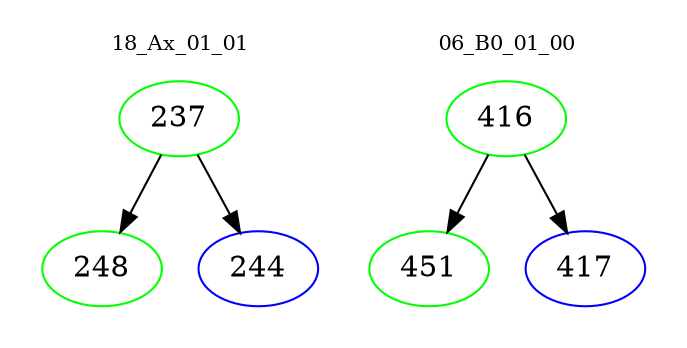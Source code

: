 digraph{
subgraph cluster_0 {
color = white
label = "18_Ax_01_01";
fontsize=10;
T0_237 [label="237", color="green"]
T0_237 -> T0_248 [color="black"]
T0_248 [label="248", color="green"]
T0_237 -> T0_244 [color="black"]
T0_244 [label="244", color="blue"]
}
subgraph cluster_1 {
color = white
label = "06_B0_01_00";
fontsize=10;
T1_416 [label="416", color="green"]
T1_416 -> T1_451 [color="black"]
T1_451 [label="451", color="green"]
T1_416 -> T1_417 [color="black"]
T1_417 [label="417", color="blue"]
}
}
